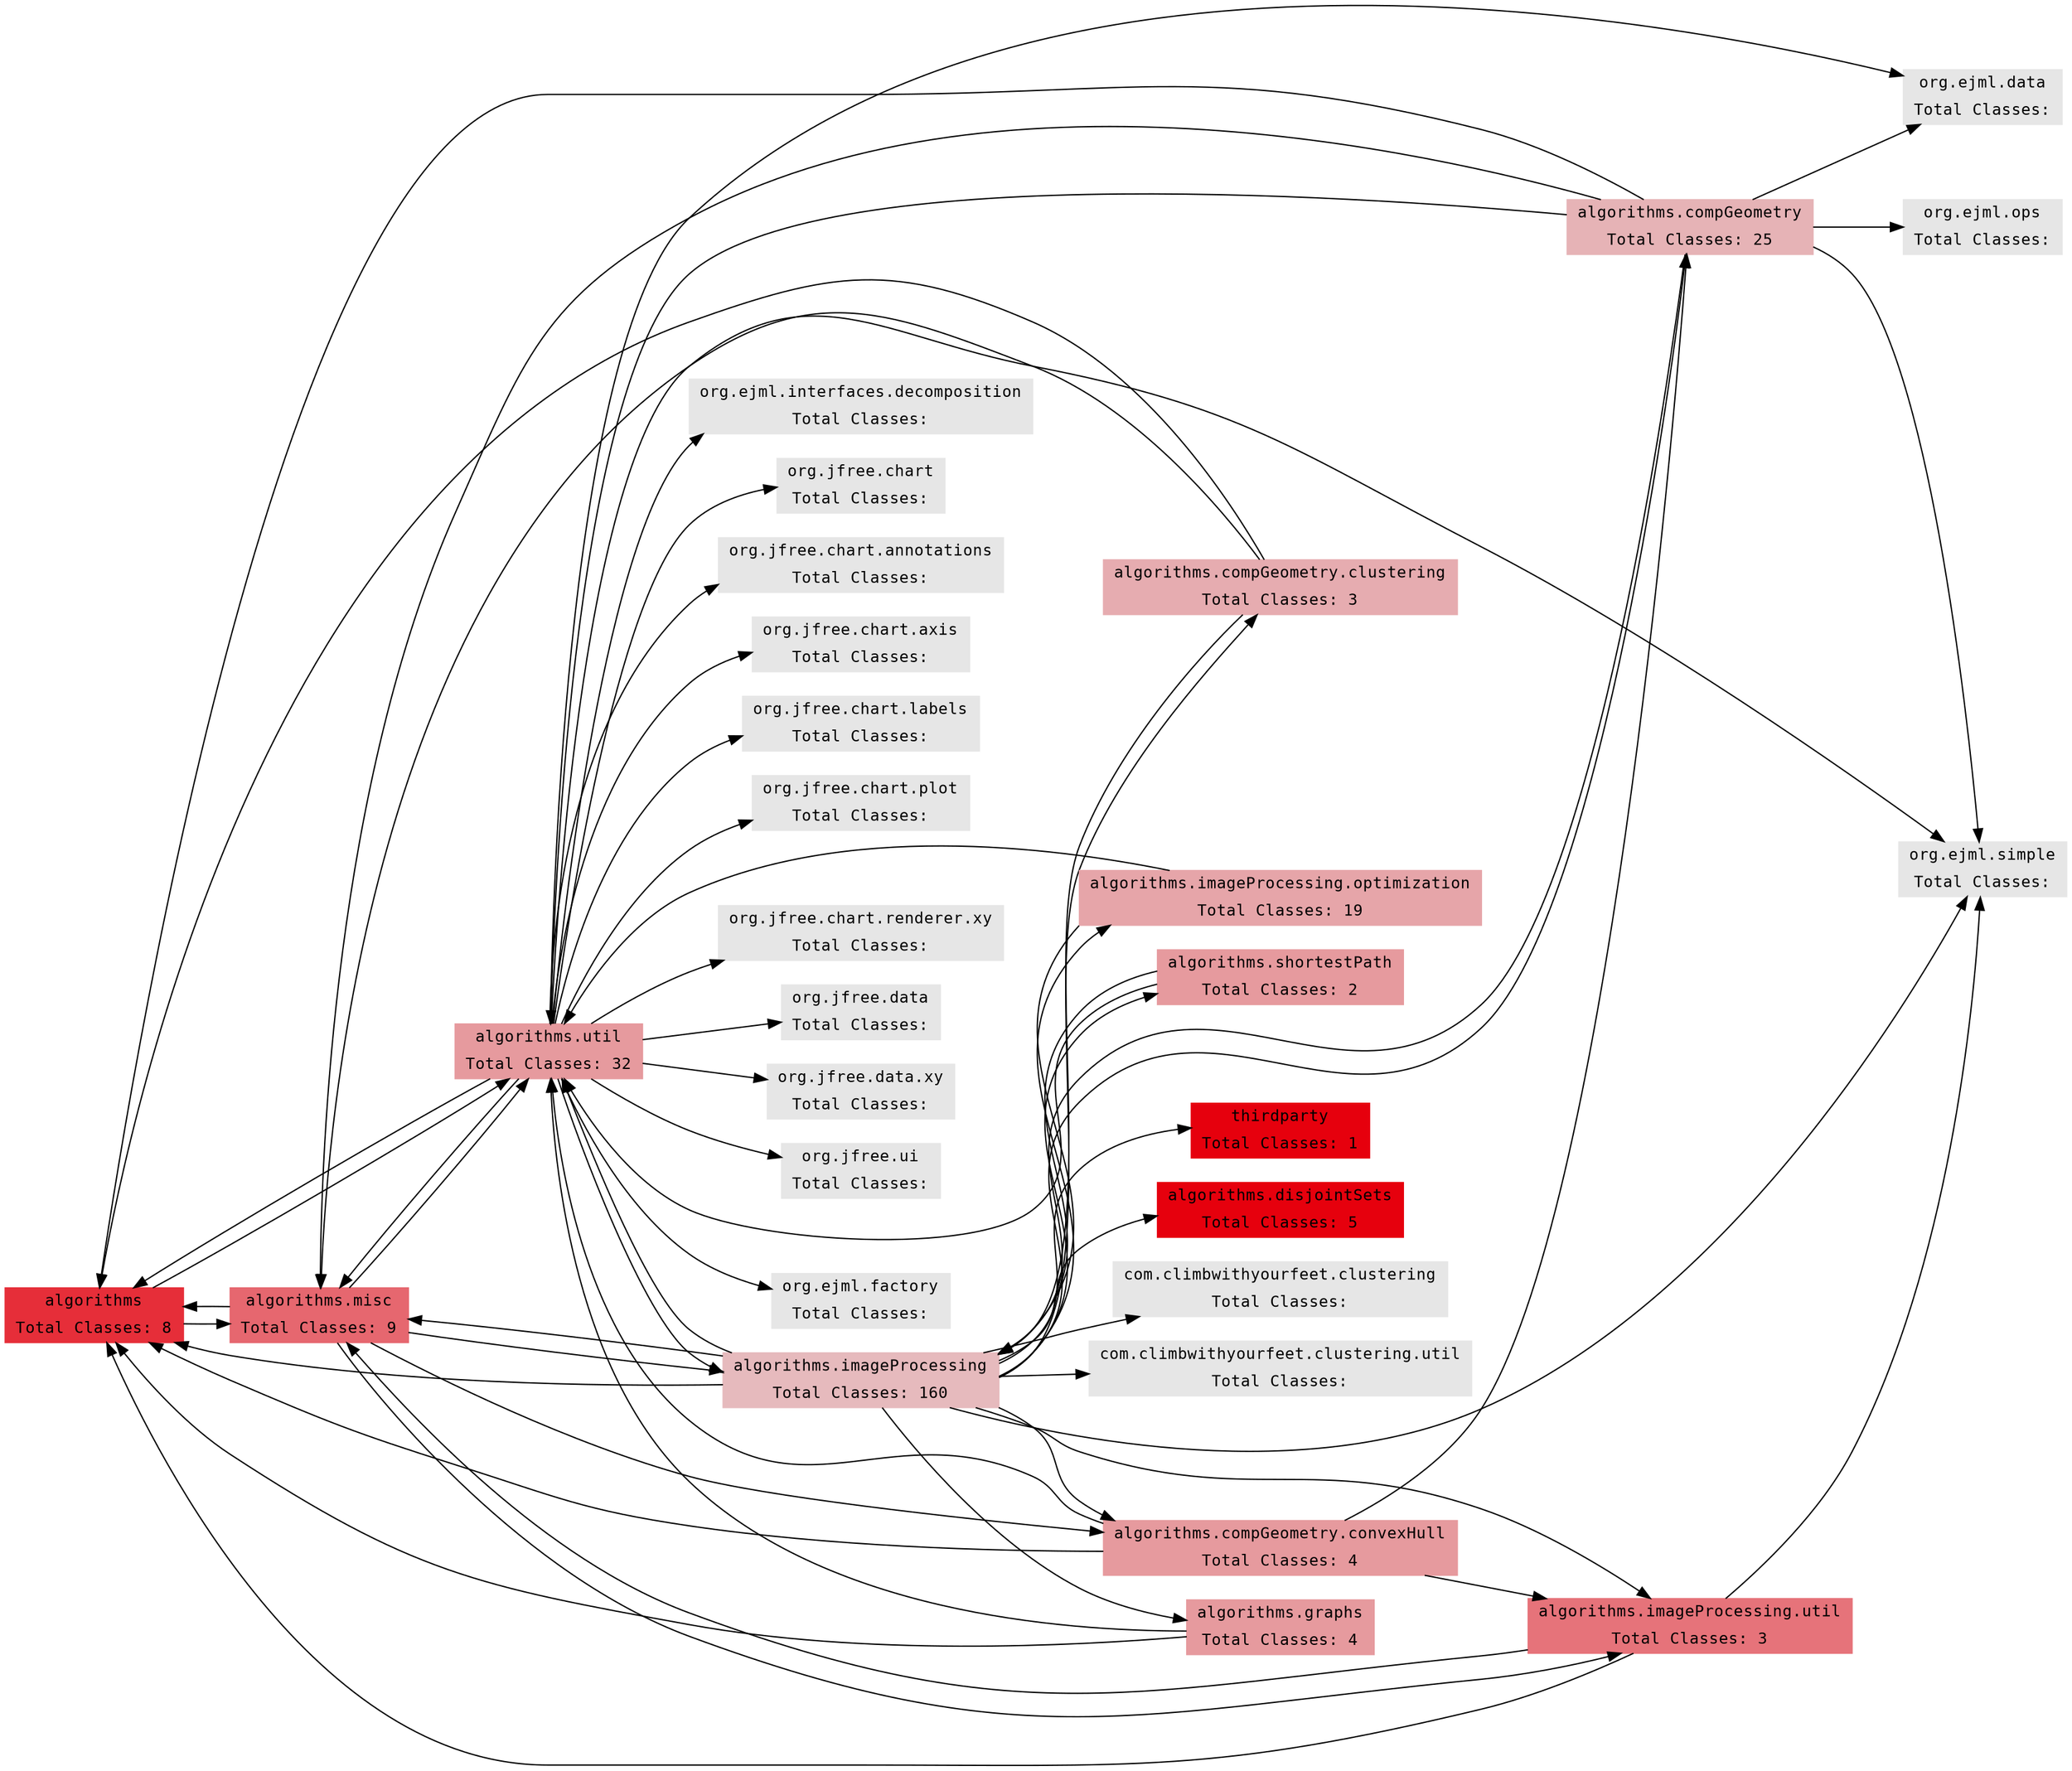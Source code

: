 
digraph g {
        graph [
	    rankdir = "LR"
	];
	node [
	    fontsize = "12"
	    fontname = "Courier"
	    shape = "ellipse"
	];
	edge[];
	"algorithms" [
        label="algorithms | Total Classes: 8"
	shape="record"
	color=".99 0.8 .9"
	style=filled
    ];
    "algorithms" -> "algorithms.misc"
    "algorithms" -> "algorithms.util"
    "algorithms.compGeometry" [
        label="algorithms.compGeometry | Total Classes: 25"
	shape="record"
	color=".99 0.22 .9"
	style=filled
    ];
    "algorithms.compGeometry" -> "algorithms"
    "algorithms.compGeometry" -> "algorithms.imageProcessing"
    "algorithms.compGeometry" -> "algorithms.misc"
    "algorithms.compGeometry" -> "algorithms.util"
    "algorithms.compGeometry" -> "org.ejml.data"
    "algorithms.compGeometry" -> "org.ejml.ops"
    "algorithms.compGeometry" -> "org.ejml.simple"
    "algorithms.compGeometry.clustering" [
        label="algorithms.compGeometry.clustering | Total Classes: 3"
	shape="record"
	color=".99 0.25 .9"
	style=filled
    ];
    "algorithms.compGeometry.clustering" -> "algorithms"
    "algorithms.compGeometry.clustering" -> "algorithms.imageProcessing"
    "algorithms.compGeometry.clustering" -> "algorithms.misc"
    "algorithms.compGeometry.convexHull" [
        label="algorithms.compGeometry.convexHull | Total Classes: 4"
	shape="record"
	color=".99 0.33 .9"
	style=filled
    ];
    "algorithms.compGeometry.convexHull" -> "algorithms"
    "algorithms.compGeometry.convexHull" -> "algorithms.compGeometry"
    "algorithms.compGeometry.convexHull" -> "algorithms.imageProcessing.util"
    "algorithms.compGeometry.convexHull" -> "algorithms.util"
    "algorithms.disjointSets" [
        label="algorithms.disjointSets | Total Classes: 5"
	shape="record"
	color=".99 1 .9"
	style=filled
    ];
    "algorithms.graphs" [
        label="algorithms.graphs | Total Classes: 4"
	shape="record"
	color=".99 0.33 .9"
	style=filled
    ];
    "algorithms.graphs" -> "algorithms"
    "algorithms.graphs" -> "algorithms.util"
    "algorithms.imageProcessing" [
        label="algorithms.imageProcessing | Total Classes: 160"
	shape="record"
	color=".99 0.19 .9"
	style=filled
    ];
    "algorithms.imageProcessing" -> "algorithms"
    "algorithms.imageProcessing" -> "algorithms.compGeometry"
    "algorithms.imageProcessing" -> "algorithms.compGeometry.clustering"
    "algorithms.imageProcessing" -> "algorithms.compGeometry.convexHull"
    "algorithms.imageProcessing" -> "algorithms.disjointSets"
    "algorithms.imageProcessing" -> "algorithms.graphs"
    "algorithms.imageProcessing" -> "algorithms.imageProcessing.optimization"
    "algorithms.imageProcessing" -> "algorithms.imageProcessing.util"
    "algorithms.imageProcessing" -> "algorithms.misc"
    "algorithms.imageProcessing" -> "algorithms.shortestPath"
    "algorithms.imageProcessing" -> "algorithms.util"
    "algorithms.imageProcessing" -> "com.climbwithyourfeet.clustering"
    "algorithms.imageProcessing" -> "com.climbwithyourfeet.clustering.util"
    "algorithms.imageProcessing" -> "org.ejml.simple"
    "algorithms.imageProcessing" -> "thirdparty"
    "algorithms.imageProcessing.optimization" [
        label="algorithms.imageProcessing.optimization | Total Classes: 19"
	shape="record"
	color=".99 0.28 .9"
	style=filled
    ];
    "algorithms.imageProcessing.optimization" -> "algorithms.imageProcessing"
    "algorithms.imageProcessing.optimization" -> "algorithms.util"
    "algorithms.imageProcessing.util" [
        label="algorithms.imageProcessing.util | Total Classes: 3"
	shape="record"
	color=".99 0.5 .9"
	style=filled
    ];
    "algorithms.imageProcessing.util" -> "algorithms"
    "algorithms.imageProcessing.util" -> "algorithms.misc"
    "algorithms.imageProcessing.util" -> "org.ejml.simple"
    "algorithms.misc" [
        label="algorithms.misc | Total Classes: 9"
	shape="record"
	color=".99 0.55 .9"
	style=filled
    ];
    "algorithms.misc" -> "algorithms"
    "algorithms.misc" -> "algorithms.compGeometry.convexHull"
    "algorithms.misc" -> "algorithms.imageProcessing"
    "algorithms.misc" -> "algorithms.imageProcessing.util"
    "algorithms.misc" -> "algorithms.util"
    "algorithms.shortestPath" [
        label="algorithms.shortestPath | Total Classes: 2"
	shape="record"
	color=".99 0.33 .9"
	style=filled
    ];
    "algorithms.shortestPath" -> "algorithms.imageProcessing"
    "algorithms.shortestPath" -> "algorithms.util"
    "algorithms.util" [
        label="algorithms.util | Total Classes: 32"
	shape="record"
	color=".99 0.33 .9"
	style=filled
    ];
    "algorithms.util" -> "algorithms"
    "algorithms.util" -> "algorithms.imageProcessing"
    "algorithms.util" -> "algorithms.misc"
    "algorithms.util" -> "org.ejml.data"
    "algorithms.util" -> "org.ejml.factory"
    "algorithms.util" -> "org.ejml.interfaces.decomposition"
    "algorithms.util" -> "org.ejml.simple"
    "algorithms.util" -> "org.jfree.chart"
    "algorithms.util" -> "org.jfree.chart.annotations"
    "algorithms.util" -> "org.jfree.chart.axis"
    "algorithms.util" -> "org.jfree.chart.labels"
    "algorithms.util" -> "org.jfree.chart.plot"
    "algorithms.util" -> "org.jfree.chart.renderer.xy"
    "algorithms.util" -> "org.jfree.data"
    "algorithms.util" -> "org.jfree.data.xy"
    "algorithms.util" -> "org.jfree.ui"
    "com.climbwithyourfeet.clustering" [
        label="com.climbwithyourfeet.clustering | Total Classes: "
	shape="record"
	color=".99 0.0 .9"
	style=filled
    ];
    "com.climbwithyourfeet.clustering.util" [
        label="com.climbwithyourfeet.clustering.util | Total Classes: "
	shape="record"
	color=".99 0.0 .9"
	style=filled
    ];
    "org.ejml.data" [
        label="org.ejml.data | Total Classes: "
	shape="record"
	color=".99 0.0 .9"
	style=filled
    ];
    "org.ejml.factory" [
        label="org.ejml.factory | Total Classes: "
	shape="record"
	color=".99 0.0 .9"
	style=filled
    ];
    "org.ejml.interfaces.decomposition" [
        label="org.ejml.interfaces.decomposition | Total Classes: "
	shape="record"
	color=".99 0.0 .9"
	style=filled
    ];
    "org.ejml.ops" [
        label="org.ejml.ops | Total Classes: "
	shape="record"
	color=".99 0.0 .9"
	style=filled
    ];
    "org.ejml.simple" [
        label="org.ejml.simple | Total Classes: "
	shape="record"
	color=".99 0.0 .9"
	style=filled
    ];
    "org.jfree.chart" [
        label="org.jfree.chart | Total Classes: "
	shape="record"
	color=".99 0.0 .9"
	style=filled
    ];
    "org.jfree.chart.annotations" [
        label="org.jfree.chart.annotations | Total Classes: "
	shape="record"
	color=".99 0.0 .9"
	style=filled
    ];
    "org.jfree.chart.axis" [
        label="org.jfree.chart.axis | Total Classes: "
	shape="record"
	color=".99 0.0 .9"
	style=filled
    ];
    "org.jfree.chart.labels" [
        label="org.jfree.chart.labels | Total Classes: "
	shape="record"
	color=".99 0.0 .9"
	style=filled
    ];
    "org.jfree.chart.plot" [
        label="org.jfree.chart.plot | Total Classes: "
	shape="record"
	color=".99 0.0 .9"
	style=filled
    ];
    "org.jfree.chart.renderer.xy" [
        label="org.jfree.chart.renderer.xy | Total Classes: "
	shape="record"
	color=".99 0.0 .9"
	style=filled
    ];
    "org.jfree.data" [
        label="org.jfree.data | Total Classes: "
	shape="record"
	color=".99 0.0 .9"
	style=filled
    ];
    "org.jfree.data.xy" [
        label="org.jfree.data.xy | Total Classes: "
	shape="record"
	color=".99 0.0 .9"
	style=filled
    ];
    "org.jfree.ui" [
        label="org.jfree.ui | Total Classes: "
	shape="record"
	color=".99 0.0 .9"
	style=filled
    ];
    "thirdparty" [
        label="thirdparty | Total Classes: 1"
	shape="record"
	color=".99 1 .9"
	style=filled
    ];
    
}
